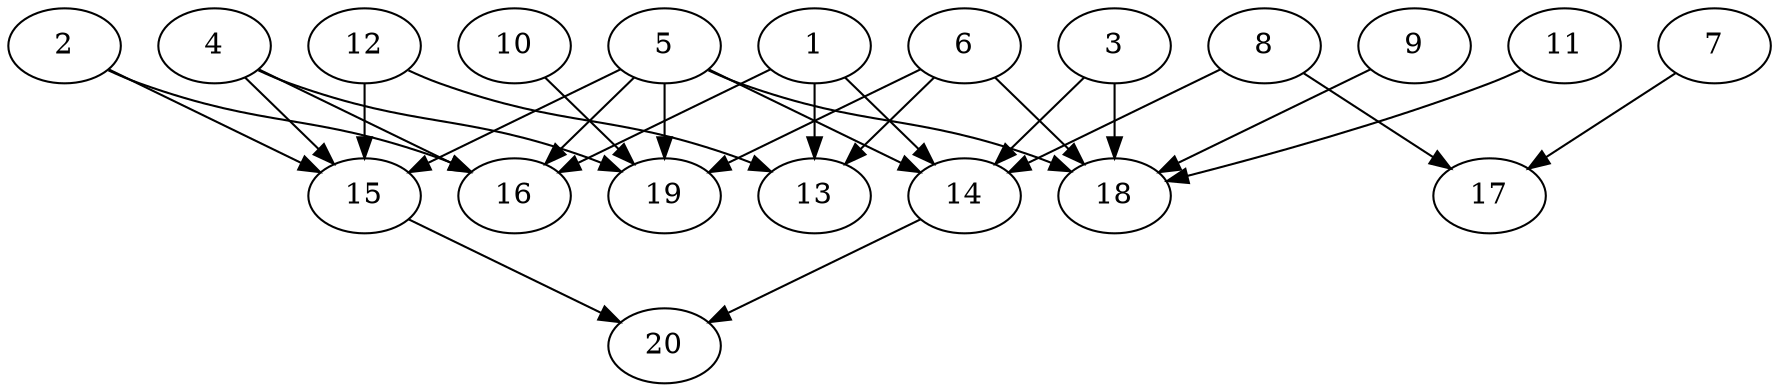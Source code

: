 // DAG automatically generated by daggen at Sat Jul 27 15:39:05 2019
// ./daggen --dot -n 20 --ccr 0.4 --fat 0.8 --regular 0.5 --density 0.4 --mindata 5242880 --maxdata 52428800 
digraph G {
  1 [size="102883840", alpha="0.15", expect_size="41153536"] 
  1 -> 13 [size ="41153536"]
  1 -> 14 [size ="41153536"]
  1 -> 16 [size ="41153536"]
  2 [size="127185920", alpha="0.06", expect_size="50874368"] 
  2 -> 15 [size ="50874368"]
  2 -> 16 [size ="50874368"]
  3 [size="90339840", alpha="0.10", expect_size="36135936"] 
  3 -> 14 [size ="36135936"]
  3 -> 18 [size ="36135936"]
  4 [size="13872640", alpha="0.19", expect_size="5549056"] 
  4 -> 15 [size ="5549056"]
  4 -> 16 [size ="5549056"]
  4 -> 19 [size ="5549056"]
  5 [size="30036480", alpha="0.14", expect_size="12014592"] 
  5 -> 14 [size ="12014592"]
  5 -> 15 [size ="12014592"]
  5 -> 16 [size ="12014592"]
  5 -> 18 [size ="12014592"]
  5 -> 19 [size ="12014592"]
  6 [size="65064960", alpha="0.02", expect_size="26025984"] 
  6 -> 13 [size ="26025984"]
  6 -> 18 [size ="26025984"]
  6 -> 19 [size ="26025984"]
  7 [size="108800000", alpha="0.02", expect_size="43520000"] 
  7 -> 17 [size ="43520000"]
  8 [size="25743360", alpha="0.14", expect_size="10297344"] 
  8 -> 14 [size ="10297344"]
  8 -> 17 [size ="10297344"]
  9 [size="74096640", alpha="0.14", expect_size="29638656"] 
  9 -> 18 [size ="29638656"]
  10 [size="73920000", alpha="0.19", expect_size="29568000"] 
  10 -> 19 [size ="29568000"]
  11 [size="111746560", alpha="0.17", expect_size="44698624"] 
  11 -> 18 [size ="44698624"]
  12 [size="83317760", alpha="0.18", expect_size="33327104"] 
  12 -> 13 [size ="33327104"]
  12 -> 15 [size ="33327104"]
  13 [size="118702080", alpha="0.09", expect_size="47480832"] 
  14 [size="58094080", alpha="0.17", expect_size="23237632"] 
  14 -> 20 [size ="23237632"]
  15 [size="53470720", alpha="0.14", expect_size="21388288"] 
  15 -> 20 [size ="21388288"]
  16 [size="15459840", alpha="0.01", expect_size="6183936"] 
  17 [size="28405760", alpha="0.19", expect_size="11362304"] 
  18 [size="41141760", alpha="0.11", expect_size="16456704"] 
  19 [size="125370880", alpha="0.10", expect_size="50148352"] 
  20 [size="88719360", alpha="0.03", expect_size="35487744"] 
}
